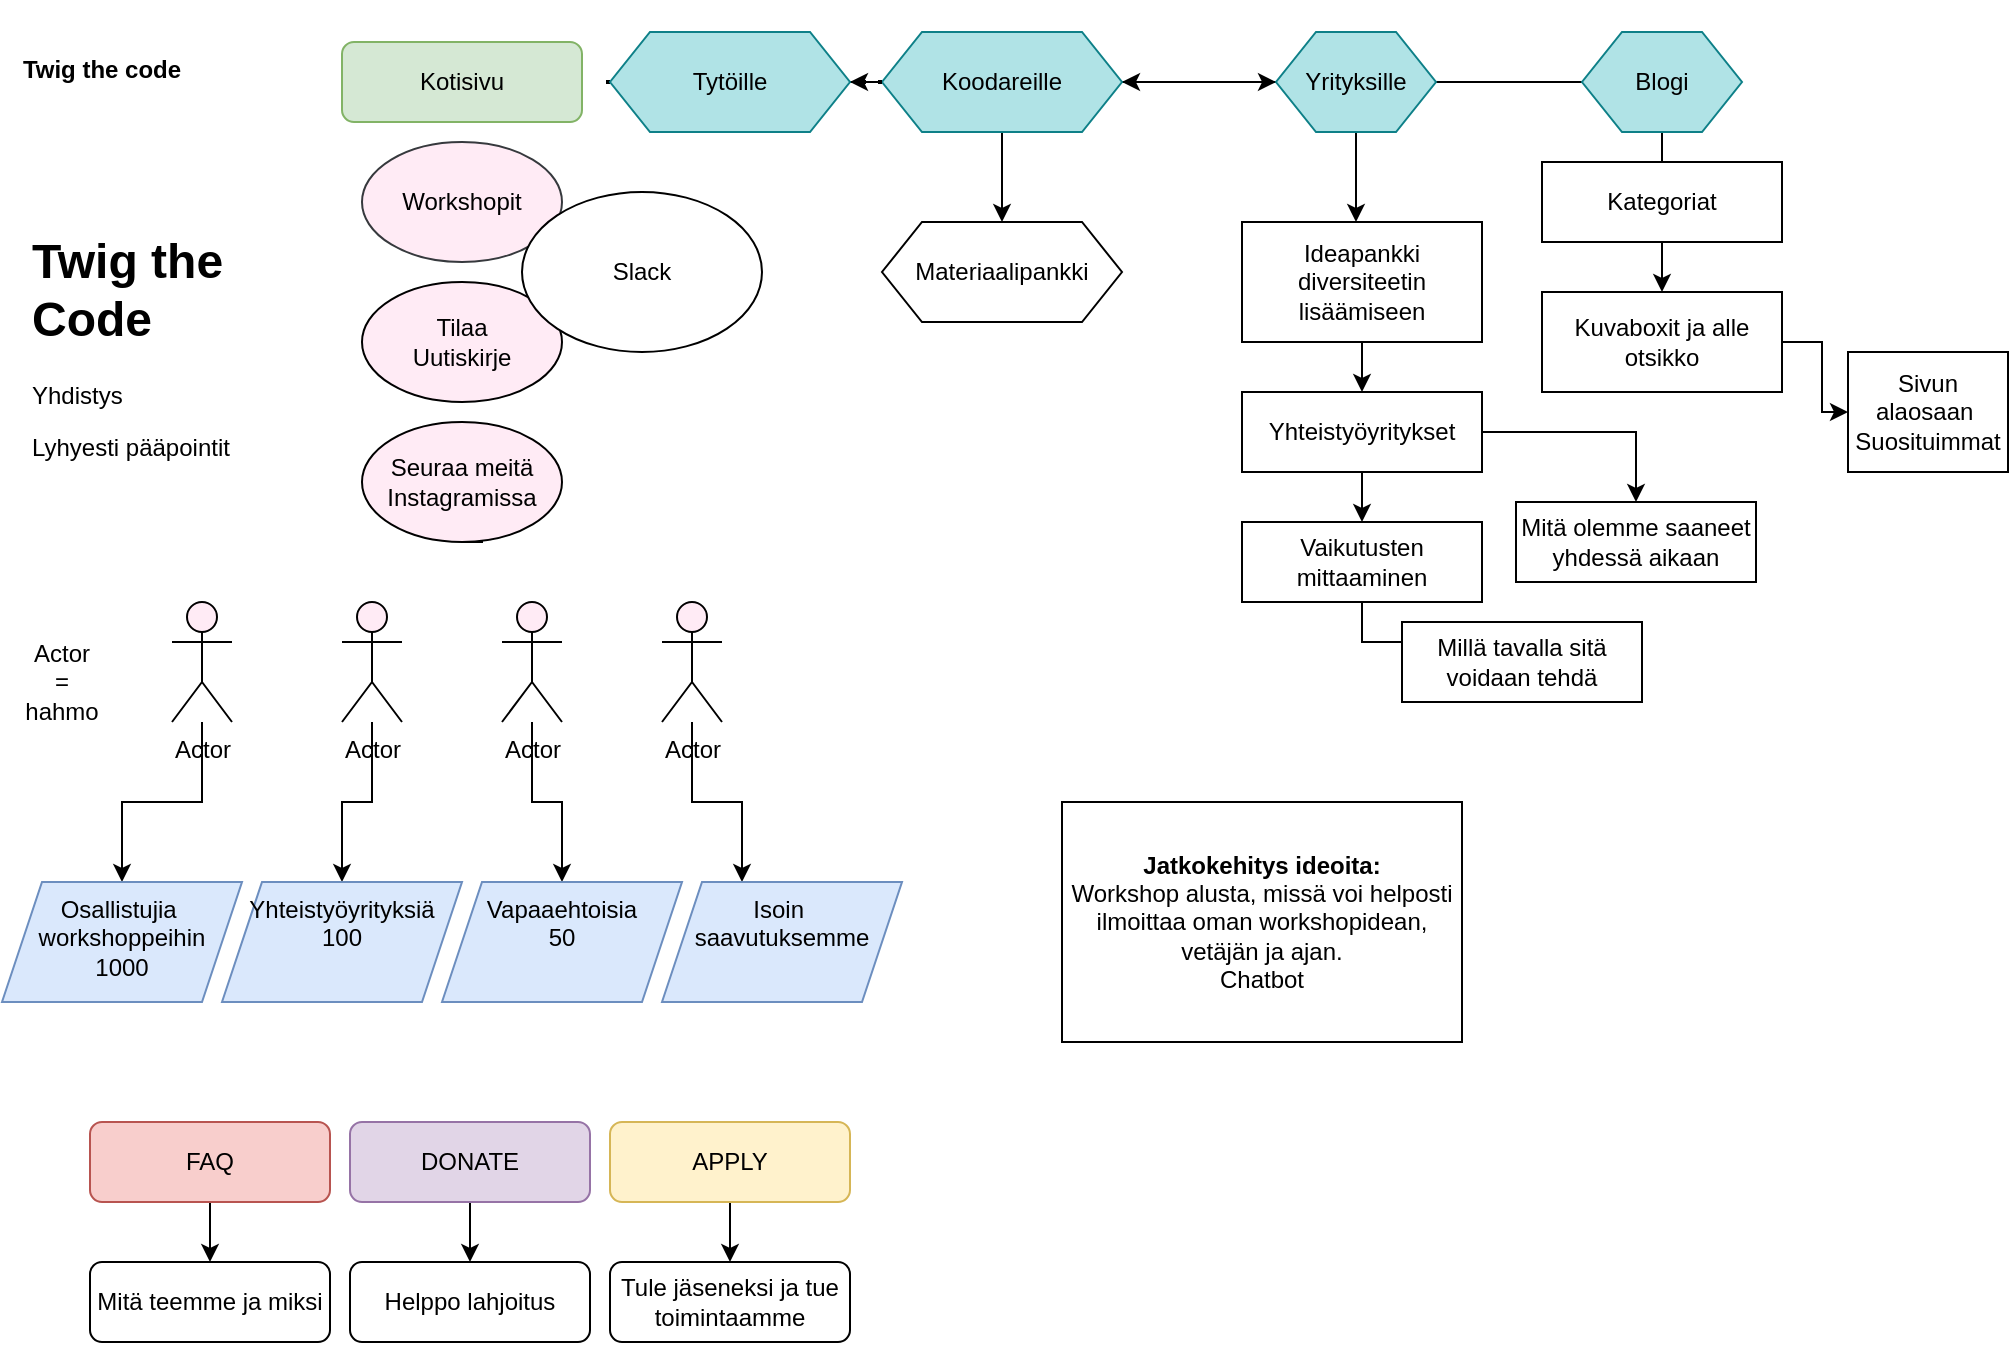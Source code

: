 <mxfile version="14.5.1" type="github">
  <diagram id="C5RBs43oDa-KdzZeNtuy" name="Page-1">
    <mxGraphModel dx="1859" dy="487" grid="1" gridSize="10" guides="1" tooltips="1" connect="1" arrows="1" fold="1" page="1" pageScale="1" pageWidth="827" pageHeight="1169" math="0" shadow="0">
      <root>
        <mxCell id="WIyWlLk6GJQsqaUBKTNV-0" />
        <mxCell id="WIyWlLk6GJQsqaUBKTNV-1" parent="WIyWlLk6GJQsqaUBKTNV-0" />
        <mxCell id="WIyWlLk6GJQsqaUBKTNV-3" value="Kotisivu" style="rounded=1;whiteSpace=wrap;html=1;fontSize=12;glass=0;strokeWidth=1;shadow=0;fillColor=#d5e8d4;strokeColor=#82b366;" parent="WIyWlLk6GJQsqaUBKTNV-1" vertex="1">
          <mxGeometry x="160" y="80" width="120" height="40" as="geometry" />
        </mxCell>
        <mxCell id="yugtbhGjVnf73VrM0T4Z-47" value="" style="edgeStyle=orthogonalEdgeStyle;rounded=0;orthogonalLoop=1;jettySize=auto;html=1;" parent="WIyWlLk6GJQsqaUBKTNV-1" source="yugtbhGjVnf73VrM0T4Z-5" target="yugtbhGjVnf73VrM0T4Z-46" edge="1">
          <mxGeometry relative="1" as="geometry" />
        </mxCell>
        <mxCell id="yugtbhGjVnf73VrM0T4Z-5" value="DONATE" style="rounded=1;whiteSpace=wrap;html=1;fontSize=12;glass=0;strokeWidth=1;shadow=0;fillColor=#e1d5e7;strokeColor=#9673a6;" parent="WIyWlLk6GJQsqaUBKTNV-1" vertex="1">
          <mxGeometry x="164" y="620" width="120" height="40" as="geometry" />
        </mxCell>
        <mxCell id="yugtbhGjVnf73VrM0T4Z-49" value="" style="edgeStyle=orthogonalEdgeStyle;rounded=0;orthogonalLoop=1;jettySize=auto;html=1;" parent="WIyWlLk6GJQsqaUBKTNV-1" source="yugtbhGjVnf73VrM0T4Z-7" target="yugtbhGjVnf73VrM0T4Z-48" edge="1">
          <mxGeometry relative="1" as="geometry" />
        </mxCell>
        <mxCell id="yugtbhGjVnf73VrM0T4Z-7" value="FAQ" style="rounded=1;whiteSpace=wrap;html=1;fontSize=12;glass=0;strokeWidth=1;shadow=0;fillColor=#f8cecc;strokeColor=#b85450;" parent="WIyWlLk6GJQsqaUBKTNV-1" vertex="1">
          <mxGeometry x="34" y="620" width="120" height="40" as="geometry" />
        </mxCell>
        <mxCell id="yugtbhGjVnf73VrM0T4Z-45" value="" style="edgeStyle=orthogonalEdgeStyle;rounded=0;orthogonalLoop=1;jettySize=auto;html=1;" parent="WIyWlLk6GJQsqaUBKTNV-1" source="yugtbhGjVnf73VrM0T4Z-11" target="yugtbhGjVnf73VrM0T4Z-44" edge="1">
          <mxGeometry relative="1" as="geometry" />
        </mxCell>
        <mxCell id="yugtbhGjVnf73VrM0T4Z-11" value="APPLY" style="rounded=1;whiteSpace=wrap;html=1;fontSize=12;glass=0;strokeWidth=1;shadow=0;fillColor=#fff2cc;strokeColor=#d6b656;" parent="WIyWlLk6GJQsqaUBKTNV-1" vertex="1">
          <mxGeometry x="294" y="620" width="120" height="40" as="geometry" />
        </mxCell>
        <mxCell id="yugtbhGjVnf73VrM0T4Z-16" value="" style="edgeStyle=orthogonalEdgeStyle;rounded=0;orthogonalLoop=1;jettySize=auto;html=1;" parent="WIyWlLk6GJQsqaUBKTNV-1" source="yugtbhGjVnf73VrM0T4Z-14" target="yugtbhGjVnf73VrM0T4Z-15" edge="1">
          <mxGeometry relative="1" as="geometry" />
        </mxCell>
        <mxCell id="yugtbhGjVnf73VrM0T4Z-25" value="" style="edgeStyle=orthogonalEdgeStyle;rounded=0;orthogonalLoop=1;jettySize=auto;html=1;" parent="WIyWlLk6GJQsqaUBKTNV-1" source="yugtbhGjVnf73VrM0T4Z-14" target="yugtbhGjVnf73VrM0T4Z-24" edge="1">
          <mxGeometry relative="1" as="geometry" />
        </mxCell>
        <mxCell id="yugtbhGjVnf73VrM0T4Z-14" value="Blogi" style="shape=hexagon;perimeter=hexagonPerimeter2;whiteSpace=wrap;html=1;fixedSize=1;fillColor=#b0e3e6;strokeColor=#0e8088;" parent="WIyWlLk6GJQsqaUBKTNV-1" vertex="1">
          <mxGeometry x="780" y="75" width="80" height="50" as="geometry" />
        </mxCell>
        <mxCell id="yugtbhGjVnf73VrM0T4Z-18" value="" style="edgeStyle=orthogonalEdgeStyle;rounded=0;orthogonalLoop=1;jettySize=auto;html=1;" parent="WIyWlLk6GJQsqaUBKTNV-1" source="yugtbhGjVnf73VrM0T4Z-15" target="yugtbhGjVnf73VrM0T4Z-17" edge="1">
          <mxGeometry relative="1" as="geometry" />
        </mxCell>
        <mxCell id="ErAR8W6z36ST1c6OQW3J-2" value="" style="edgeStyle=orthogonalEdgeStyle;rounded=0;orthogonalLoop=1;jettySize=auto;html=1;" parent="WIyWlLk6GJQsqaUBKTNV-1" source="yugtbhGjVnf73VrM0T4Z-15" target="ErAR8W6z36ST1c6OQW3J-1" edge="1">
          <mxGeometry relative="1" as="geometry" />
        </mxCell>
        <mxCell id="ogEbx8OazvYkuMvljEtO-2" value="" style="edgeStyle=orthogonalEdgeStyle;rounded=0;orthogonalLoop=1;jettySize=auto;html=1;" edge="1" parent="WIyWlLk6GJQsqaUBKTNV-1" source="yugtbhGjVnf73VrM0T4Z-15" target="ogEbx8OazvYkuMvljEtO-1">
          <mxGeometry relative="1" as="geometry" />
        </mxCell>
        <mxCell id="yugtbhGjVnf73VrM0T4Z-15" value="Koodareille" style="shape=hexagon;perimeter=hexagonPerimeter2;whiteSpace=wrap;html=1;fixedSize=1;fillColor=#b0e3e6;strokeColor=#0e8088;" parent="WIyWlLk6GJQsqaUBKTNV-1" vertex="1">
          <mxGeometry x="430" y="75" width="120" height="50" as="geometry" />
        </mxCell>
        <mxCell id="yugtbhGjVnf73VrM0T4Z-32" value="" style="edgeStyle=orthogonalEdgeStyle;rounded=0;orthogonalLoop=1;jettySize=auto;html=1;" parent="WIyWlLk6GJQsqaUBKTNV-1" source="yugtbhGjVnf73VrM0T4Z-17" target="yugtbhGjVnf73VrM0T4Z-31" edge="1">
          <mxGeometry relative="1" as="geometry">
            <Array as="points">
              <mxPoint x="667" y="178" />
              <mxPoint x="670" y="178" />
            </Array>
          </mxGeometry>
        </mxCell>
        <mxCell id="yugtbhGjVnf73VrM0T4Z-17" value="Yrityksille" style="shape=hexagon;perimeter=hexagonPerimeter2;whiteSpace=wrap;html=1;fixedSize=1;fillColor=#b0e3e6;strokeColor=#0e8088;" parent="WIyWlLk6GJQsqaUBKTNV-1" vertex="1">
          <mxGeometry x="627" y="75" width="80" height="50" as="geometry" />
        </mxCell>
        <mxCell id="yugtbhGjVnf73VrM0T4Z-19" value="Workshopit" style="ellipse;whiteSpace=wrap;html=1;strokeColor=#36393d;fillColor=#FFEBF5;" parent="WIyWlLk6GJQsqaUBKTNV-1" vertex="1">
          <mxGeometry x="170" y="130" width="100" height="60" as="geometry" />
        </mxCell>
        <mxCell id="yugtbhGjVnf73VrM0T4Z-30" style="edgeStyle=orthogonalEdgeStyle;rounded=0;orthogonalLoop=1;jettySize=auto;html=1;exitX=0.5;exitY=1;exitDx=0;exitDy=0;" parent="WIyWlLk6GJQsqaUBKTNV-1" source="yugtbhGjVnf73VrM0T4Z-20" edge="1">
          <mxGeometry relative="1" as="geometry">
            <mxPoint x="230" y="320" as="targetPoint" />
          </mxGeometry>
        </mxCell>
        <mxCell id="yugtbhGjVnf73VrM0T4Z-20" value="Seuraa meitä Instagramissa" style="ellipse;whiteSpace=wrap;html=1;fillColor=#FFEBF5;" parent="WIyWlLk6GJQsqaUBKTNV-1" vertex="1">
          <mxGeometry x="170" y="270" width="100" height="60" as="geometry" />
        </mxCell>
        <mxCell id="yugtbhGjVnf73VrM0T4Z-21" value="" style="endArrow=none;dashed=1;html=1;dashPattern=1 3;strokeWidth=2;" parent="WIyWlLk6GJQsqaUBKTNV-1" edge="1" source="ogEbx8OazvYkuMvljEtO-1">
          <mxGeometry width="50" height="50" relative="1" as="geometry">
            <mxPoint x="430" y="100" as="sourcePoint" />
            <mxPoint x="290" y="100" as="targetPoint" />
          </mxGeometry>
        </mxCell>
        <mxCell id="yugtbhGjVnf73VrM0T4Z-27" value="" style="edgeStyle=orthogonalEdgeStyle;rounded=0;orthogonalLoop=1;jettySize=auto;html=1;" parent="WIyWlLk6GJQsqaUBKTNV-1" source="yugtbhGjVnf73VrM0T4Z-24" target="yugtbhGjVnf73VrM0T4Z-26" edge="1">
          <mxGeometry relative="1" as="geometry" />
        </mxCell>
        <mxCell id="yugtbhGjVnf73VrM0T4Z-24" value="Kuvaboxit ja alle otsikko" style="whiteSpace=wrap;html=1;" parent="WIyWlLk6GJQsqaUBKTNV-1" vertex="1">
          <mxGeometry x="760" y="205" width="120" height="50" as="geometry" />
        </mxCell>
        <mxCell id="yugtbhGjVnf73VrM0T4Z-26" value="Sivun alaosaan&amp;nbsp;&lt;br&gt;Suosituimmat" style="whiteSpace=wrap;html=1;" parent="WIyWlLk6GJQsqaUBKTNV-1" vertex="1">
          <mxGeometry x="913" y="235" width="80" height="60" as="geometry" />
        </mxCell>
        <mxCell id="yugtbhGjVnf73VrM0T4Z-29" value="Tilaa&lt;br&gt;Uutiskirje" style="ellipse;whiteSpace=wrap;html=1;fillColor=#FFEBF5;" parent="WIyWlLk6GJQsqaUBKTNV-1" vertex="1">
          <mxGeometry x="170" y="200" width="100" height="60" as="geometry" />
        </mxCell>
        <mxCell id="yugtbhGjVnf73VrM0T4Z-34" value="" style="edgeStyle=orthogonalEdgeStyle;rounded=0;orthogonalLoop=1;jettySize=auto;html=1;" parent="WIyWlLk6GJQsqaUBKTNV-1" source="yugtbhGjVnf73VrM0T4Z-31" target="yugtbhGjVnf73VrM0T4Z-33" edge="1">
          <mxGeometry relative="1" as="geometry" />
        </mxCell>
        <mxCell id="yugtbhGjVnf73VrM0T4Z-31" value="Ideapankki diversiteetin lisäämiseen" style="whiteSpace=wrap;html=1;" parent="WIyWlLk6GJQsqaUBKTNV-1" vertex="1">
          <mxGeometry x="610" y="170" width="120" height="60" as="geometry" />
        </mxCell>
        <mxCell id="yugtbhGjVnf73VrM0T4Z-36" value="" style="edgeStyle=orthogonalEdgeStyle;rounded=0;orthogonalLoop=1;jettySize=auto;html=1;" parent="WIyWlLk6GJQsqaUBKTNV-1" source="yugtbhGjVnf73VrM0T4Z-33" target="yugtbhGjVnf73VrM0T4Z-35" edge="1">
          <mxGeometry relative="1" as="geometry" />
        </mxCell>
        <mxCell id="yugtbhGjVnf73VrM0T4Z-38" value="" style="edgeStyle=orthogonalEdgeStyle;rounded=0;orthogonalLoop=1;jettySize=auto;html=1;" parent="WIyWlLk6GJQsqaUBKTNV-1" source="yugtbhGjVnf73VrM0T4Z-33" target="yugtbhGjVnf73VrM0T4Z-37" edge="1">
          <mxGeometry relative="1" as="geometry" />
        </mxCell>
        <mxCell id="yugtbhGjVnf73VrM0T4Z-33" value="Yhteistyöyritykset" style="whiteSpace=wrap;html=1;" parent="WIyWlLk6GJQsqaUBKTNV-1" vertex="1">
          <mxGeometry x="610" y="255" width="120" height="40" as="geometry" />
        </mxCell>
        <mxCell id="yugtbhGjVnf73VrM0T4Z-35" value="Mitä olemme saaneet yhdessä aikaan" style="whiteSpace=wrap;html=1;" parent="WIyWlLk6GJQsqaUBKTNV-1" vertex="1">
          <mxGeometry x="747" y="310" width="120" height="40" as="geometry" />
        </mxCell>
        <mxCell id="yugtbhGjVnf73VrM0T4Z-40" value="" style="edgeStyle=orthogonalEdgeStyle;rounded=0;orthogonalLoop=1;jettySize=auto;html=1;" parent="WIyWlLk6GJQsqaUBKTNV-1" source="yugtbhGjVnf73VrM0T4Z-37" target="yugtbhGjVnf73VrM0T4Z-39" edge="1">
          <mxGeometry relative="1" as="geometry" />
        </mxCell>
        <mxCell id="yugtbhGjVnf73VrM0T4Z-37" value="Vaikutusten mittaaminen" style="whiteSpace=wrap;html=1;" parent="WIyWlLk6GJQsqaUBKTNV-1" vertex="1">
          <mxGeometry x="610" y="320" width="120" height="40" as="geometry" />
        </mxCell>
        <mxCell id="yugtbhGjVnf73VrM0T4Z-39" value="Millä tavalla sitä voidaan tehdä" style="whiteSpace=wrap;html=1;" parent="WIyWlLk6GJQsqaUBKTNV-1" vertex="1">
          <mxGeometry x="690" y="370" width="120" height="40" as="geometry" />
        </mxCell>
        <mxCell id="yugtbhGjVnf73VrM0T4Z-44" value="Tule jäseneksi ja tue toimintaamme" style="rounded=1;whiteSpace=wrap;html=1;fontSize=12;glass=0;strokeWidth=1;shadow=0;" parent="WIyWlLk6GJQsqaUBKTNV-1" vertex="1">
          <mxGeometry x="294" y="690" width="120" height="40" as="geometry" />
        </mxCell>
        <mxCell id="yugtbhGjVnf73VrM0T4Z-46" value="Helppo lahjoitus" style="rounded=1;whiteSpace=wrap;html=1;fontSize=12;glass=0;strokeWidth=1;shadow=0;" parent="WIyWlLk6GJQsqaUBKTNV-1" vertex="1">
          <mxGeometry x="164" y="690" width="120" height="40" as="geometry" />
        </mxCell>
        <mxCell id="yugtbhGjVnf73VrM0T4Z-48" value="Mitä teemme ja miksi" style="rounded=1;whiteSpace=wrap;html=1;fontSize=12;glass=0;strokeWidth=1;shadow=0;" parent="WIyWlLk6GJQsqaUBKTNV-1" vertex="1">
          <mxGeometry x="34" y="690" width="120" height="40" as="geometry" />
        </mxCell>
        <mxCell id="yugtbhGjVnf73VrM0T4Z-50" value="&lt;h1&gt;Twig the Code&lt;/h1&gt;&lt;div&gt;Yhdistys&lt;/div&gt;&lt;p&gt;Lyhyesti pääpointit&lt;/p&gt;" style="text;html=1;strokeColor=none;fillColor=none;spacing=5;spacingTop=-20;whiteSpace=wrap;overflow=hidden;rounded=0;" parent="WIyWlLk6GJQsqaUBKTNV-1" vertex="1">
          <mxGeometry y="170" width="140" height="190" as="geometry" />
        </mxCell>
        <mxCell id="yugtbhGjVnf73VrM0T4Z-63" value="" style="edgeStyle=orthogonalEdgeStyle;rounded=0;orthogonalLoop=1;jettySize=auto;html=1;" parent="WIyWlLk6GJQsqaUBKTNV-1" source="yugtbhGjVnf73VrM0T4Z-51" target="yugtbhGjVnf73VrM0T4Z-62" edge="1">
          <mxGeometry relative="1" as="geometry" />
        </mxCell>
        <mxCell id="yugtbhGjVnf73VrM0T4Z-51" value="Actor" style="shape=umlActor;verticalLabelPosition=bottom;verticalAlign=top;html=1;outlineConnect=0;fillColor=#FFEBF5;gradientColor=none;" parent="WIyWlLk6GJQsqaUBKTNV-1" vertex="1">
          <mxGeometry x="75" y="360" width="30" height="60" as="geometry" />
        </mxCell>
        <mxCell id="yugtbhGjVnf73VrM0T4Z-75" value="" style="edgeStyle=orthogonalEdgeStyle;rounded=0;orthogonalLoop=1;jettySize=auto;html=1;" parent="WIyWlLk6GJQsqaUBKTNV-1" source="yugtbhGjVnf73VrM0T4Z-52" target="yugtbhGjVnf73VrM0T4Z-70" edge="1">
          <mxGeometry relative="1" as="geometry" />
        </mxCell>
        <mxCell id="yugtbhGjVnf73VrM0T4Z-52" value="Actor" style="shape=umlActor;verticalLabelPosition=bottom;verticalAlign=top;html=1;outlineConnect=0;fillColor=#FFEBF5;gradientColor=none;" parent="WIyWlLk6GJQsqaUBKTNV-1" vertex="1">
          <mxGeometry x="240" y="360" width="30" height="60" as="geometry" />
        </mxCell>
        <mxCell id="yugtbhGjVnf73VrM0T4Z-74" value="" style="edgeStyle=orthogonalEdgeStyle;rounded=0;orthogonalLoop=1;jettySize=auto;html=1;" parent="WIyWlLk6GJQsqaUBKTNV-1" source="yugtbhGjVnf73VrM0T4Z-53" target="yugtbhGjVnf73VrM0T4Z-68" edge="1">
          <mxGeometry relative="1" as="geometry" />
        </mxCell>
        <mxCell id="yugtbhGjVnf73VrM0T4Z-53" value="Actor" style="shape=umlActor;verticalLabelPosition=bottom;verticalAlign=top;html=1;outlineConnect=0;fillColor=#FFEBF5;gradientColor=none;" parent="WIyWlLk6GJQsqaUBKTNV-1" vertex="1">
          <mxGeometry x="160" y="360" width="30" height="60" as="geometry" />
        </mxCell>
        <mxCell id="yugtbhGjVnf73VrM0T4Z-76" value="" style="edgeStyle=orthogonalEdgeStyle;rounded=0;orthogonalLoop=1;jettySize=auto;html=1;" parent="WIyWlLk6GJQsqaUBKTNV-1" source="yugtbhGjVnf73VrM0T4Z-54" target="yugtbhGjVnf73VrM0T4Z-72" edge="1">
          <mxGeometry relative="1" as="geometry">
            <Array as="points">
              <mxPoint x="335" y="460" />
              <mxPoint x="360" y="460" />
            </Array>
          </mxGeometry>
        </mxCell>
        <mxCell id="yugtbhGjVnf73VrM0T4Z-54" value="Actor" style="shape=umlActor;verticalLabelPosition=bottom;verticalAlign=top;html=1;outlineConnect=0;fillColor=#FFEBF5;gradientColor=none;" parent="WIyWlLk6GJQsqaUBKTNV-1" vertex="1">
          <mxGeometry x="320" y="360" width="30" height="60" as="geometry" />
        </mxCell>
        <mxCell id="yugtbhGjVnf73VrM0T4Z-62" value="Osallistujia&amp;nbsp;&lt;br&gt;workshoppeihin&lt;br&gt;1000" style="shape=parallelogram;perimeter=parallelogramPerimeter;whiteSpace=wrap;html=1;fixedSize=1;verticalAlign=top;fillColor=#dae8fc;strokeColor=#6c8ebf;" parent="WIyWlLk6GJQsqaUBKTNV-1" vertex="1">
          <mxGeometry x="-10" y="500" width="120" height="60" as="geometry" />
        </mxCell>
        <mxCell id="yugtbhGjVnf73VrM0T4Z-68" value="Yhteistyöyrityksiä&lt;br&gt;100" style="shape=parallelogram;perimeter=parallelogramPerimeter;whiteSpace=wrap;html=1;fixedSize=1;verticalAlign=top;fillColor=#dae8fc;strokeColor=#6c8ebf;" parent="WIyWlLk6GJQsqaUBKTNV-1" vertex="1">
          <mxGeometry x="100" y="500" width="120" height="60" as="geometry" />
        </mxCell>
        <mxCell id="yugtbhGjVnf73VrM0T4Z-70" value="Vapaaehtoisia&lt;br&gt;50" style="shape=parallelogram;perimeter=parallelogramPerimeter;whiteSpace=wrap;html=1;fixedSize=1;verticalAlign=top;fillColor=#dae8fc;strokeColor=#6c8ebf;" parent="WIyWlLk6GJQsqaUBKTNV-1" vertex="1">
          <mxGeometry x="210" y="500" width="120" height="60" as="geometry" />
        </mxCell>
        <mxCell id="yugtbhGjVnf73VrM0T4Z-72" value="Isoin&amp;nbsp;&lt;br&gt;saavutuksemme" style="shape=parallelogram;perimeter=parallelogramPerimeter;whiteSpace=wrap;html=1;fixedSize=1;verticalAlign=top;fillColor=#dae8fc;strokeColor=#6c8ebf;" parent="WIyWlLk6GJQsqaUBKTNV-1" vertex="1">
          <mxGeometry x="320" y="500" width="120" height="60" as="geometry" />
        </mxCell>
        <mxCell id="yugtbhGjVnf73VrM0T4Z-77" value="Actor = hahmo" style="text;html=1;strokeColor=none;fillColor=none;align=center;verticalAlign=middle;whiteSpace=wrap;rounded=0;" parent="WIyWlLk6GJQsqaUBKTNV-1" vertex="1">
          <mxGeometry y="390" width="40" height="20" as="geometry" />
        </mxCell>
        <mxCell id="yugtbhGjVnf73VrM0T4Z-79" value="&lt;h1&gt;&lt;span style=&quot;font-size: 12px&quot;&gt;Twig the code&lt;/span&gt;&lt;/h1&gt;" style="text;html=1;strokeColor=none;fillColor=none;align=center;verticalAlign=middle;whiteSpace=wrap;rounded=0;" parent="WIyWlLk6GJQsqaUBKTNV-1" vertex="1">
          <mxGeometry x="-10" y="80" width="100" height="20" as="geometry" />
        </mxCell>
        <mxCell id="yugtbhGjVnf73VrM0T4Z-83" value="Kategoriat" style="rounded=0;whiteSpace=wrap;html=1;" parent="WIyWlLk6GJQsqaUBKTNV-1" vertex="1">
          <mxGeometry x="760" y="140" width="120" height="40" as="geometry" />
        </mxCell>
        <mxCell id="ErAR8W6z36ST1c6OQW3J-0" value="&lt;b&gt;Jatkokehitys ideoita:&lt;/b&gt;&lt;br&gt;Workshop alusta, missä voi helposti ilmoittaa oman workshopidean, vetäjän ja ajan.&lt;br&gt;Chatbot" style="rounded=0;whiteSpace=wrap;html=1;" parent="WIyWlLk6GJQsqaUBKTNV-1" vertex="1">
          <mxGeometry x="520" y="460" width="200" height="120" as="geometry" />
        </mxCell>
        <mxCell id="ErAR8W6z36ST1c6OQW3J-1" value="Materiaalipankki" style="shape=hexagon;perimeter=hexagonPerimeter2;whiteSpace=wrap;html=1;fixedSize=1;" parent="WIyWlLk6GJQsqaUBKTNV-1" vertex="1">
          <mxGeometry x="430" y="170" width="120" height="50" as="geometry" />
        </mxCell>
        <mxCell id="ogEbx8OazvYkuMvljEtO-0" value="Slack" style="ellipse;whiteSpace=wrap;html=1;" vertex="1" parent="WIyWlLk6GJQsqaUBKTNV-1">
          <mxGeometry x="250" y="155" width="120" height="80" as="geometry" />
        </mxCell>
        <mxCell id="ogEbx8OazvYkuMvljEtO-1" value="Tytöille" style="shape=hexagon;perimeter=hexagonPerimeter2;whiteSpace=wrap;html=1;fixedSize=1;fillColor=#b0e3e6;strokeColor=#0e8088;" vertex="1" parent="WIyWlLk6GJQsqaUBKTNV-1">
          <mxGeometry x="294" y="75" width="120" height="50" as="geometry" />
        </mxCell>
        <mxCell id="ogEbx8OazvYkuMvljEtO-3" value="" style="endArrow=none;dashed=1;html=1;dashPattern=1 3;strokeWidth=2;" edge="1" parent="WIyWlLk6GJQsqaUBKTNV-1" target="ogEbx8OazvYkuMvljEtO-1">
          <mxGeometry width="50" height="50" relative="1" as="geometry">
            <mxPoint x="430" y="100" as="sourcePoint" />
            <mxPoint x="290" y="100" as="targetPoint" />
          </mxGeometry>
        </mxCell>
      </root>
    </mxGraphModel>
  </diagram>
</mxfile>
